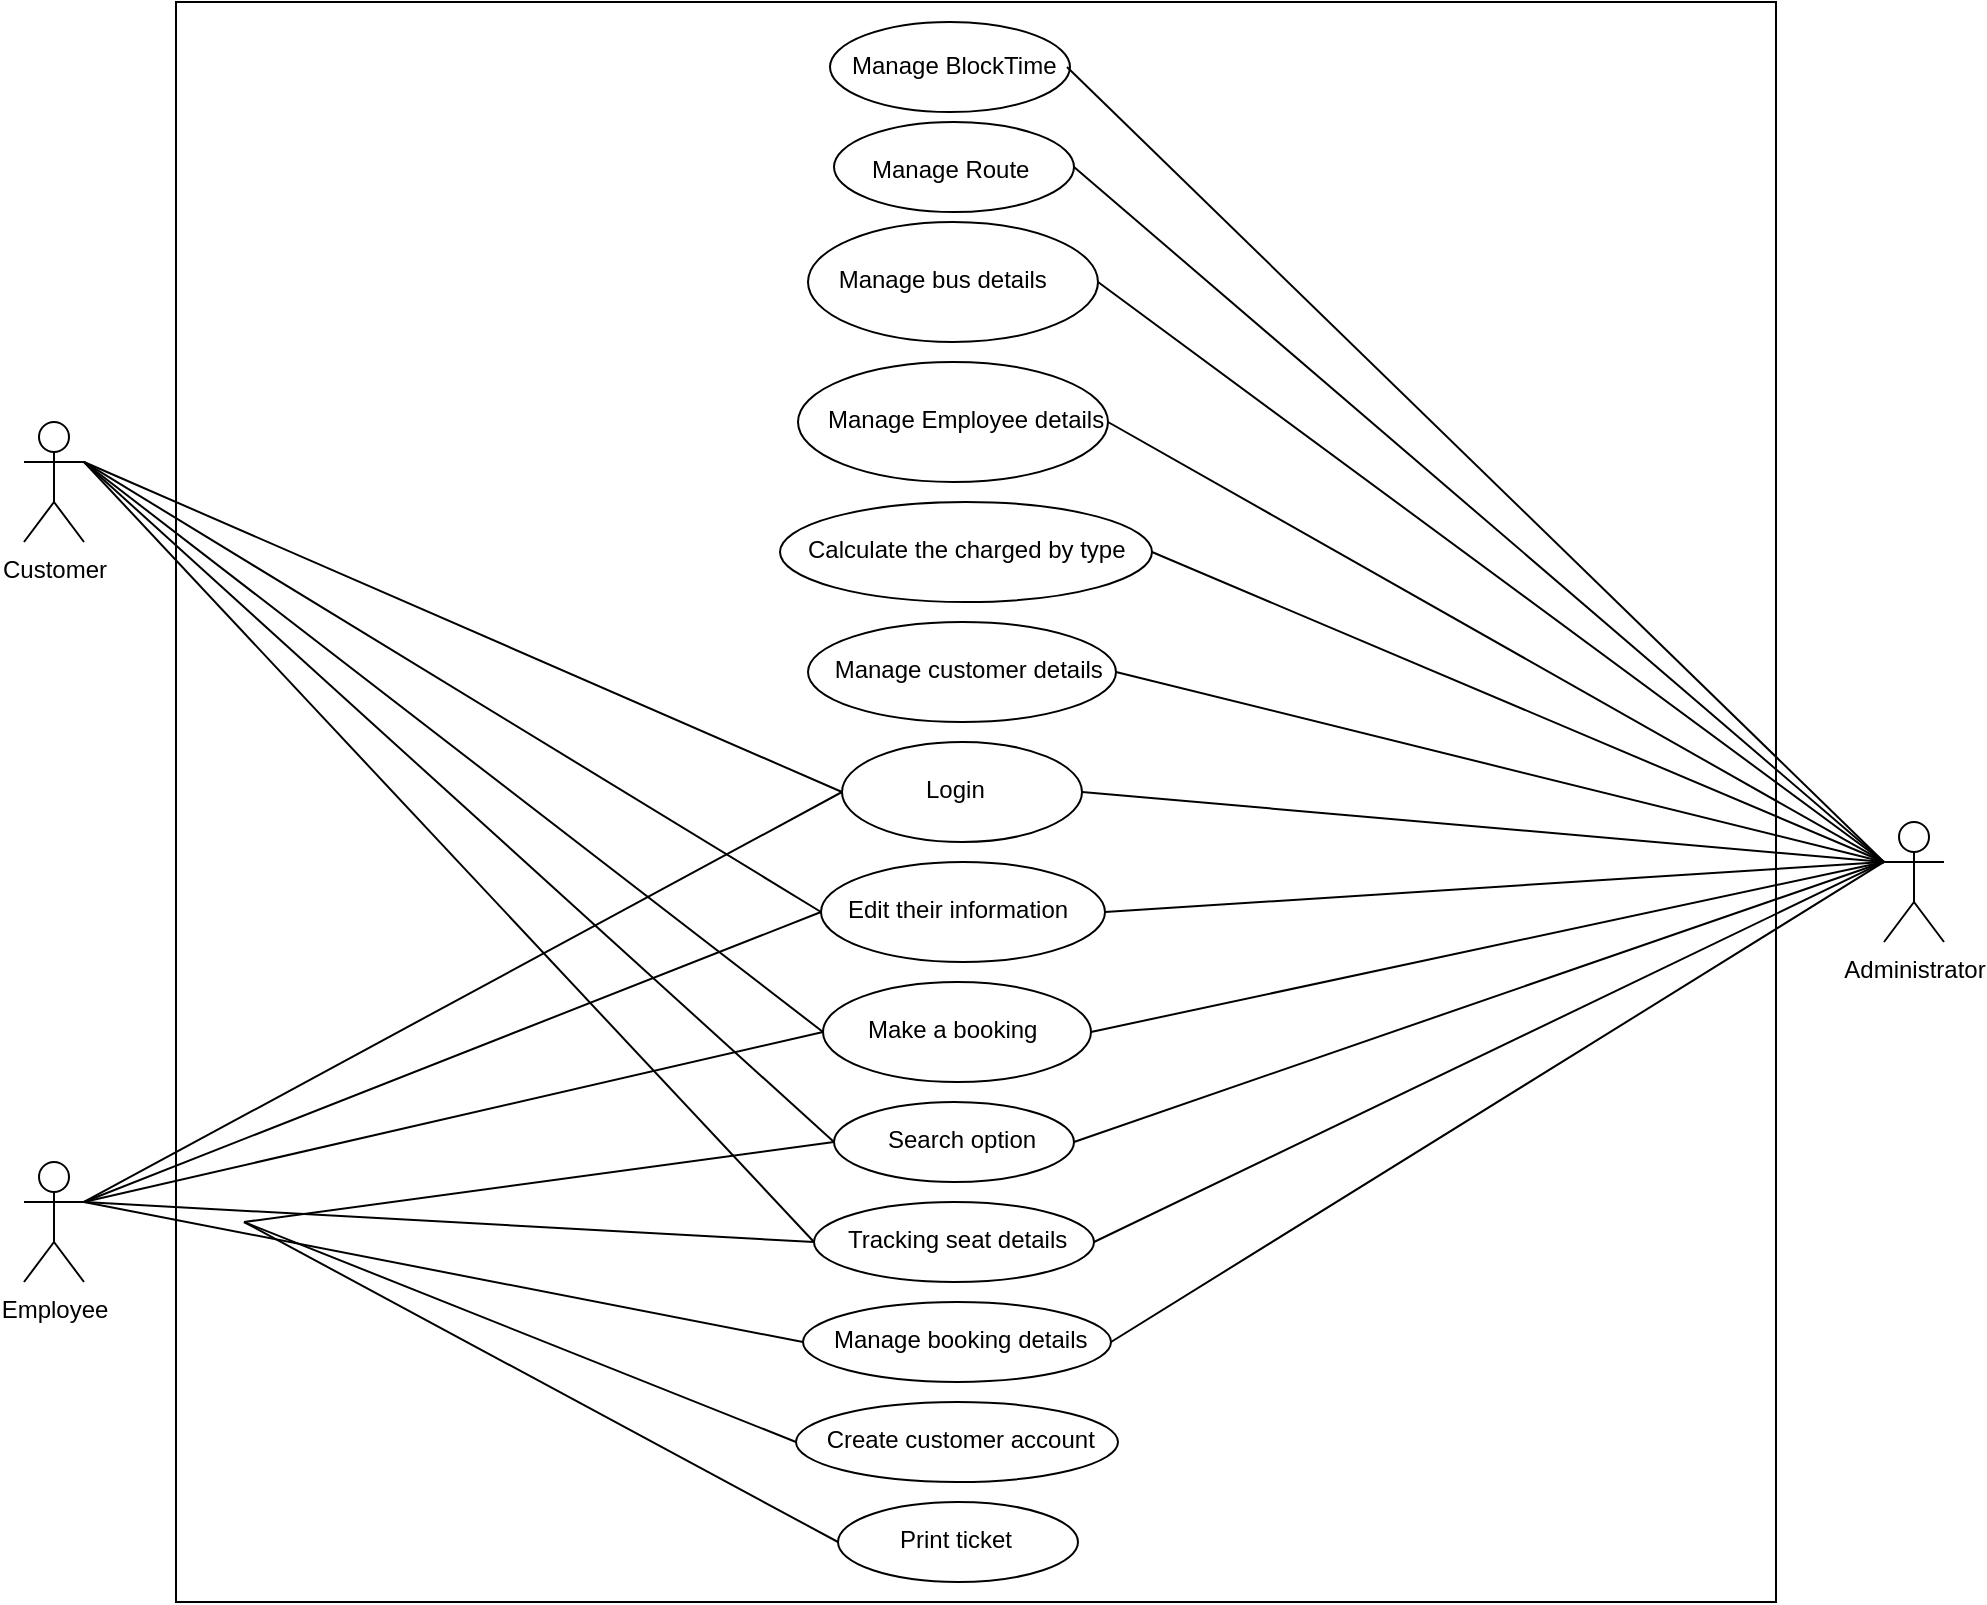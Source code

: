 <mxfile version="12.1.9" type="device" pages="1"><diagram id="W16Bkm2tSr5SuriPQOsM" name="Use Case"><mxGraphModel dx="1874" dy="1666" grid="1" gridSize="10" guides="1" tooltips="1" connect="1" arrows="1" fold="1" page="1" pageScale="1" pageWidth="850" pageHeight="1100" math="0" shadow="0"><root><mxCell id="0"/><mxCell id="1" parent="0"/><mxCell id="DmP5QwcbMPxHJ2L-9DfT-1" value="" style="whiteSpace=wrap;html=1;aspect=fixed;" parent="1" vertex="1"><mxGeometry x="36" y="-70" width="800" height="800" as="geometry"/></mxCell><mxCell id="DmP5QwcbMPxHJ2L-9DfT-2" value="Administrator" style="shape=umlActor;verticalLabelPosition=bottom;labelBackgroundColor=#ffffff;verticalAlign=top;html=1;outlineConnect=0;" parent="1" vertex="1"><mxGeometry x="890" y="340" width="30" height="60" as="geometry"/></mxCell><mxCell id="DmP5QwcbMPxHJ2L-9DfT-3" value="Customer" style="shape=umlActor;verticalLabelPosition=bottom;labelBackgroundColor=#ffffff;verticalAlign=top;html=1;outlineConnect=0;" parent="1" vertex="1"><mxGeometry x="-40" y="140" width="30" height="60" as="geometry"/></mxCell><mxCell id="DmP5QwcbMPxHJ2L-9DfT-4" value="Employee" style="shape=umlActor;verticalLabelPosition=bottom;labelBackgroundColor=#ffffff;verticalAlign=top;html=1;outlineConnect=0;" parent="1" vertex="1"><mxGeometry x="-40" y="510" width="30" height="60" as="geometry"/></mxCell><mxCell id="DmP5QwcbMPxHJ2L-9DfT-9" value="" style="ellipse;whiteSpace=wrap;html=1;" parent="1" vertex="1"><mxGeometry x="352" y="40" width="145" height="60" as="geometry"/></mxCell><mxCell id="DmP5QwcbMPxHJ2L-9DfT-10" value="&amp;nbsp;Manage bus details" style="text;html=1;" parent="1" vertex="1"><mxGeometry x="362" y="55" width="125" height="30" as="geometry"/></mxCell><mxCell id="DmP5QwcbMPxHJ2L-9DfT-11" value="" style="endArrow=none;html=1;exitX=1;exitY=0.5;exitDx=0;exitDy=0;entryX=0;entryY=0.333;entryDx=0;entryDy=0;entryPerimeter=0;" parent="1" source="DmP5QwcbMPxHJ2L-9DfT-9" target="DmP5QwcbMPxHJ2L-9DfT-2" edge="1"><mxGeometry width="50" height="50" relative="1" as="geometry"><mxPoint x="500" y="350" as="sourcePoint"/><mxPoint x="550" y="300" as="targetPoint"/></mxGeometry></mxCell><mxCell id="DmP5QwcbMPxHJ2L-9DfT-12" value="" style="ellipse;whiteSpace=wrap;html=1;" parent="1" vertex="1"><mxGeometry x="347" y="110" width="155" height="60" as="geometry"/></mxCell><mxCell id="DmP5QwcbMPxHJ2L-9DfT-13" value="Manage Employee details" style="text;html=1;" parent="1" vertex="1"><mxGeometry x="359.5" y="125" width="130" height="30" as="geometry"/></mxCell><mxCell id="DmP5QwcbMPxHJ2L-9DfT-14" value="" style="endArrow=none;html=1;exitX=1;exitY=0.5;exitDx=0;exitDy=0;entryX=0;entryY=0.333;entryDx=0;entryDy=0;entryPerimeter=0;" parent="1" source="DmP5QwcbMPxHJ2L-9DfT-12" target="DmP5QwcbMPxHJ2L-9DfT-2" edge="1"><mxGeometry width="50" height="50" relative="1" as="geometry"><mxPoint x="390" y="380" as="sourcePoint"/><mxPoint x="440" y="330" as="targetPoint"/></mxGeometry></mxCell><mxCell id="DmP5QwcbMPxHJ2L-9DfT-18" value="" style="ellipse;whiteSpace=wrap;html=1;" parent="1" vertex="1"><mxGeometry x="338" y="180" width="186" height="50" as="geometry"/></mxCell><mxCell id="DmP5QwcbMPxHJ2L-9DfT-19" value="Calculate the charged by type" style="text;html=1;" parent="1" vertex="1"><mxGeometry x="349.5" y="190" width="170" height="30" as="geometry"/></mxCell><mxCell id="DmP5QwcbMPxHJ2L-9DfT-20" value="" style="endArrow=none;html=1;exitX=1;exitY=0.5;exitDx=0;exitDy=0;entryX=0;entryY=0.333;entryDx=0;entryDy=0;entryPerimeter=0;" parent="1" source="DmP5QwcbMPxHJ2L-9DfT-18" target="DmP5QwcbMPxHJ2L-9DfT-2" edge="1"><mxGeometry width="50" height="50" relative="1" as="geometry"><mxPoint x="440" y="400" as="sourcePoint"/><mxPoint x="490" y="350" as="targetPoint"/></mxGeometry></mxCell><mxCell id="DmP5QwcbMPxHJ2L-9DfT-21" value="" style="ellipse;whiteSpace=wrap;html=1;" parent="1" vertex="1"><mxGeometry x="352" y="240" width="154" height="50" as="geometry"/></mxCell><mxCell id="DmP5QwcbMPxHJ2L-9DfT-22" value="&amp;nbsp;Manage customer details" style="text;html=1;" parent="1" vertex="1"><mxGeometry x="359.5" y="250" width="140" height="30" as="geometry"/></mxCell><mxCell id="DmP5QwcbMPxHJ2L-9DfT-23" value="" style="endArrow=none;html=1;entryX=1;entryY=0.5;entryDx=0;entryDy=0;exitX=0;exitY=0.333;exitDx=0;exitDy=0;exitPerimeter=0;" parent="1" source="DmP5QwcbMPxHJ2L-9DfT-2" target="DmP5QwcbMPxHJ2L-9DfT-21" edge="1"><mxGeometry width="50" height="50" relative="1" as="geometry"><mxPoint x="420" y="440" as="sourcePoint"/><mxPoint x="470" y="390" as="targetPoint"/></mxGeometry></mxCell><mxCell id="DmP5QwcbMPxHJ2L-9DfT-24" value="" style="ellipse;whiteSpace=wrap;html=1;" parent="1" vertex="1"><mxGeometry x="369" y="300" width="120" height="50" as="geometry"/></mxCell><mxCell id="DmP5QwcbMPxHJ2L-9DfT-27" value="Login" style="text;html=1;" parent="1" vertex="1"><mxGeometry x="409" y="310" width="40" height="30" as="geometry"/></mxCell><mxCell id="DmP5QwcbMPxHJ2L-9DfT-29" value="" style="endArrow=none;html=1;exitX=1;exitY=0.333;exitDx=0;exitDy=0;exitPerimeter=0;entryX=0;entryY=0.5;entryDx=0;entryDy=0;" parent="1" source="DmP5QwcbMPxHJ2L-9DfT-3" target="DmP5QwcbMPxHJ2L-9DfT-24" edge="1"><mxGeometry width="50" height="50" relative="1" as="geometry"><mxPoint x="260" y="470" as="sourcePoint"/><mxPoint x="310" y="420" as="targetPoint"/></mxGeometry></mxCell><mxCell id="DmP5QwcbMPxHJ2L-9DfT-30" value="" style="endArrow=none;html=1;fontFamily=Helvetica;fontSize=11;fontColor=#000000;align=center;strokeColor=#000000;entryX=0;entryY=0.5;entryDx=0;entryDy=0;" parent="1" target="DmP5QwcbMPxHJ2L-9DfT-42" edge="1"><mxGeometry width="50" height="50" relative="1" as="geometry"><mxPoint x="70" y="540" as="sourcePoint"/><mxPoint x="300" y="470" as="targetPoint"/></mxGeometry></mxCell><mxCell id="DmP5QwcbMPxHJ2L-9DfT-31" value="" style="endArrow=none;html=1;exitX=1;exitY=0.5;exitDx=0;exitDy=0;entryX=0;entryY=0.333;entryDx=0;entryDy=0;entryPerimeter=0;" parent="1" source="DmP5QwcbMPxHJ2L-9DfT-24" target="DmP5QwcbMPxHJ2L-9DfT-2" edge="1"><mxGeometry width="50" height="50" relative="1" as="geometry"><mxPoint x="460" y="520" as="sourcePoint"/><mxPoint x="800" y="370" as="targetPoint"/></mxGeometry></mxCell><mxCell id="DmP5QwcbMPxHJ2L-9DfT-32" value="" style="ellipse;whiteSpace=wrap;html=1;" parent="1" vertex="1"><mxGeometry x="358.5" y="360" width="142" height="50" as="geometry"/></mxCell><mxCell id="DmP5QwcbMPxHJ2L-9DfT-33" value="Edit their information" style="text;html=1;" parent="1" vertex="1"><mxGeometry x="369.5" y="370" width="120" height="30" as="geometry"/></mxCell><mxCell id="DmP5QwcbMPxHJ2L-9DfT-34" value="" style="endArrow=none;html=1;exitX=1;exitY=0.333;exitDx=0;exitDy=0;exitPerimeter=0;entryX=0;entryY=0.5;entryDx=0;entryDy=0;" parent="1" source="DmP5QwcbMPxHJ2L-9DfT-3" target="DmP5QwcbMPxHJ2L-9DfT-32" edge="1"><mxGeometry width="50" height="50" relative="1" as="geometry"><mxPoint x="190" y="380" as="sourcePoint"/><mxPoint x="240" y="330" as="targetPoint"/></mxGeometry></mxCell><mxCell id="DmP5QwcbMPxHJ2L-9DfT-35" value="" style="endArrow=none;html=1;exitX=1;exitY=0.333;exitDx=0;exitDy=0;exitPerimeter=0;entryX=0;entryY=0.5;entryDx=0;entryDy=0;" parent="1" source="DmP5QwcbMPxHJ2L-9DfT-4" target="DmP5QwcbMPxHJ2L-9DfT-32" edge="1"><mxGeometry width="50" height="50" relative="1" as="geometry"><mxPoint x="370" y="580" as="sourcePoint"/><mxPoint x="360" y="390" as="targetPoint"/></mxGeometry></mxCell><mxCell id="DmP5QwcbMPxHJ2L-9DfT-36" value="" style="endArrow=none;html=1;exitX=1;exitY=0.5;exitDx=0;exitDy=0;entryX=0;entryY=0.333;entryDx=0;entryDy=0;entryPerimeter=0;" parent="1" source="DmP5QwcbMPxHJ2L-9DfT-32" target="DmP5QwcbMPxHJ2L-9DfT-2" edge="1"><mxGeometry width="50" height="50" relative="1" as="geometry"><mxPoint x="580" y="540" as="sourcePoint"/><mxPoint x="800" y="380" as="targetPoint"/></mxGeometry></mxCell><mxCell id="DmP5QwcbMPxHJ2L-9DfT-37" value="" style="ellipse;whiteSpace=wrap;html=1;" parent="1" vertex="1"><mxGeometry x="359.5" y="420" width="134" height="50" as="geometry"/></mxCell><mxCell id="DmP5QwcbMPxHJ2L-9DfT-38" value="Make a booking" style="text;html=1;" parent="1" vertex="1"><mxGeometry x="379.5" y="430" width="100" height="30" as="geometry"/></mxCell><mxCell id="DmP5QwcbMPxHJ2L-9DfT-39" value="" style="endArrow=none;html=1;exitX=1;exitY=0.333;exitDx=0;exitDy=0;exitPerimeter=0;entryX=0;entryY=0.5;entryDx=0;entryDy=0;" parent="1" source="DmP5QwcbMPxHJ2L-9DfT-4" target="DmP5QwcbMPxHJ2L-9DfT-37" edge="1"><mxGeometry width="50" height="50" relative="1" as="geometry"><mxPoint x="290" y="540" as="sourcePoint"/><mxPoint x="340" y="490" as="targetPoint"/></mxGeometry></mxCell><mxCell id="DmP5QwcbMPxHJ2L-9DfT-40" value="" style="endArrow=none;html=1;exitX=1;exitY=0.333;exitDx=0;exitDy=0;exitPerimeter=0;entryX=0;entryY=0.5;entryDx=0;entryDy=0;" parent="1" source="DmP5QwcbMPxHJ2L-9DfT-3" target="DmP5QwcbMPxHJ2L-9DfT-37" edge="1"><mxGeometry width="50" height="50" relative="1" as="geometry"><mxPoint x="190" y="410" as="sourcePoint"/><mxPoint x="240" y="360" as="targetPoint"/></mxGeometry></mxCell><mxCell id="DmP5QwcbMPxHJ2L-9DfT-41" value="" style="endArrow=none;html=1;exitX=1;exitY=0.5;exitDx=0;exitDy=0;entryX=0;entryY=0.333;entryDx=0;entryDy=0;entryPerimeter=0;" parent="1" source="DmP5QwcbMPxHJ2L-9DfT-37" target="DmP5QwcbMPxHJ2L-9DfT-2" edge="1"><mxGeometry width="50" height="50" relative="1" as="geometry"><mxPoint x="550" y="530" as="sourcePoint"/><mxPoint x="800" y="380" as="targetPoint"/></mxGeometry></mxCell><mxCell id="DmP5QwcbMPxHJ2L-9DfT-42" value="" style="ellipse;whiteSpace=wrap;html=1;" parent="1" vertex="1"><mxGeometry x="365" y="480" width="120" height="40" as="geometry"/></mxCell><mxCell id="DmP5QwcbMPxHJ2L-9DfT-43" value="Search option" style="text;html=1;" parent="1" vertex="1"><mxGeometry x="389.5" y="485" width="80" height="30" as="geometry"/></mxCell><mxCell id="DmP5QwcbMPxHJ2L-9DfT-44" value="" style="endArrow=none;html=1;exitX=1;exitY=0.333;exitDx=0;exitDy=0;exitPerimeter=0;entryX=0;entryY=0.5;entryDx=0;entryDy=0;" parent="1" source="DmP5QwcbMPxHJ2L-9DfT-3" target="DmP5QwcbMPxHJ2L-9DfT-42" edge="1"><mxGeometry width="50" height="50" relative="1" as="geometry"><mxPoint x="170" y="440" as="sourcePoint"/><mxPoint x="220" y="390" as="targetPoint"/></mxGeometry></mxCell><mxCell id="DmP5QwcbMPxHJ2L-9DfT-45" value="" style="endArrow=none;html=1;exitX=1;exitY=0.333;exitDx=0;exitDy=0;exitPerimeter=0;entryX=0;entryY=0.5;entryDx=0;entryDy=0;" parent="1" source="DmP5QwcbMPxHJ2L-9DfT-4" target="DmP5QwcbMPxHJ2L-9DfT-24" edge="1"><mxGeometry width="50" height="50" relative="1" as="geometry"><mxPoint x="150" y="430" as="sourcePoint"/><mxPoint x="200" y="380" as="targetPoint"/></mxGeometry></mxCell><mxCell id="DmP5QwcbMPxHJ2L-9DfT-46" value="" style="endArrow=none;html=1;exitX=1;exitY=0.5;exitDx=0;exitDy=0;entryX=0;entryY=0.333;entryDx=0;entryDy=0;entryPerimeter=0;" parent="1" source="DmP5QwcbMPxHJ2L-9DfT-42" target="DmP5QwcbMPxHJ2L-9DfT-2" edge="1"><mxGeometry width="50" height="50" relative="1" as="geometry"><mxPoint x="670" y="540" as="sourcePoint"/><mxPoint x="720" y="490" as="targetPoint"/></mxGeometry></mxCell><mxCell id="DmP5QwcbMPxHJ2L-9DfT-47" value="" style="ellipse;whiteSpace=wrap;html=1;" parent="1" vertex="1"><mxGeometry x="355" y="530" width="140" height="40" as="geometry"/></mxCell><mxCell id="DmP5QwcbMPxHJ2L-9DfT-48" value="Tracking seat details" style="text;html=1;" parent="1" vertex="1"><mxGeometry x="369.5" y="535" width="120" height="30" as="geometry"/></mxCell><mxCell id="DmP5QwcbMPxHJ2L-9DfT-49" value="" style="endArrow=none;html=1;exitX=1;exitY=0.333;exitDx=0;exitDy=0;exitPerimeter=0;entryX=0;entryY=0.5;entryDx=0;entryDy=0;" parent="1" source="DmP5QwcbMPxHJ2L-9DfT-3" target="DmP5QwcbMPxHJ2L-9DfT-47" edge="1"><mxGeometry width="50" height="50" relative="1" as="geometry"><mxPoint x="150" y="410" as="sourcePoint"/><mxPoint x="200" y="360" as="targetPoint"/></mxGeometry></mxCell><mxCell id="DmP5QwcbMPxHJ2L-9DfT-50" value="" style="endArrow=none;html=1;exitX=1;exitY=0.333;exitDx=0;exitDy=0;exitPerimeter=0;entryX=0;entryY=0.5;entryDx=0;entryDy=0;" parent="1" source="DmP5QwcbMPxHJ2L-9DfT-4" target="DmP5QwcbMPxHJ2L-9DfT-47" edge="1"><mxGeometry width="50" height="50" relative="1" as="geometry"><mxPoint x="180" y="620" as="sourcePoint"/><mxPoint x="230" y="570" as="targetPoint"/></mxGeometry></mxCell><mxCell id="DmP5QwcbMPxHJ2L-9DfT-51" value="" style="endArrow=none;html=1;exitX=1;exitY=0.5;exitDx=0;exitDy=0;entryX=0;entryY=0.333;entryDx=0;entryDy=0;entryPerimeter=0;" parent="1" source="DmP5QwcbMPxHJ2L-9DfT-47" target="DmP5QwcbMPxHJ2L-9DfT-2" edge="1"><mxGeometry width="50" height="50" relative="1" as="geometry"><mxPoint x="650" y="530" as="sourcePoint"/><mxPoint x="800" y="380" as="targetPoint"/></mxGeometry></mxCell><mxCell id="DmP5QwcbMPxHJ2L-9DfT-52" value="" style="ellipse;whiteSpace=wrap;html=1;" parent="1" vertex="1"><mxGeometry x="349.5" y="580" width="154" height="40" as="geometry"/></mxCell><mxCell id="DmP5QwcbMPxHJ2L-9DfT-53" value="Manage booking details" style="text;html=1;" parent="1" vertex="1"><mxGeometry x="363" y="585" width="124" height="30" as="geometry"/></mxCell><mxCell id="DmP5QwcbMPxHJ2L-9DfT-54" value="" style="endArrow=none;html=1;exitX=1;exitY=0.333;exitDx=0;exitDy=0;exitPerimeter=0;entryX=0;entryY=0.5;entryDx=0;entryDy=0;" parent="1" source="DmP5QwcbMPxHJ2L-9DfT-4" target="DmP5QwcbMPxHJ2L-9DfT-52" edge="1"><mxGeometry width="50" height="50" relative="1" as="geometry"><mxPoint x="240" y="650" as="sourcePoint"/><mxPoint x="290" y="600" as="targetPoint"/></mxGeometry></mxCell><mxCell id="DmP5QwcbMPxHJ2L-9DfT-55" value="" style="endArrow=none;html=1;exitX=1;exitY=0.5;exitDx=0;exitDy=0;entryX=0;entryY=0.333;entryDx=0;entryDy=0;entryPerimeter=0;" parent="1" source="DmP5QwcbMPxHJ2L-9DfT-52" target="DmP5QwcbMPxHJ2L-9DfT-2" edge="1"><mxGeometry width="50" height="50" relative="1" as="geometry"><mxPoint x="640" y="610" as="sourcePoint"/><mxPoint x="800" y="380" as="targetPoint"/></mxGeometry></mxCell><mxCell id="DmP5QwcbMPxHJ2L-9DfT-56" value="" style="ellipse;whiteSpace=wrap;html=1;" parent="1" vertex="1"><mxGeometry x="346" y="630" width="161" height="40" as="geometry"/></mxCell><mxCell id="DmP5QwcbMPxHJ2L-9DfT-57" value="&amp;nbsp;Create customer account" style="text;html=1;" parent="1" vertex="1"><mxGeometry x="356" y="635" width="150" height="30" as="geometry"/></mxCell><mxCell id="DmP5QwcbMPxHJ2L-9DfT-58" value="" style="endArrow=none;html=1;entryX=0;entryY=0.5;entryDx=0;entryDy=0;" parent="1" target="DmP5QwcbMPxHJ2L-9DfT-56" edge="1"><mxGeometry width="50" height="50" relative="1" as="geometry"><mxPoint x="70" y="540" as="sourcePoint"/><mxPoint x="220" y="590" as="targetPoint"/></mxGeometry></mxCell><mxCell id="DmP5QwcbMPxHJ2L-9DfT-59" value="" style="ellipse;whiteSpace=wrap;html=1;" parent="1" vertex="1"><mxGeometry x="367" y="680" width="120" height="40" as="geometry"/></mxCell><mxCell id="DmP5QwcbMPxHJ2L-9DfT-60" value="Print ticket" style="text;html=1;" parent="1" vertex="1"><mxGeometry x="396" y="685" width="70" height="30" as="geometry"/></mxCell><mxCell id="DmP5QwcbMPxHJ2L-9DfT-61" value="" style="endArrow=none;html=1;entryX=0;entryY=0.5;entryDx=0;entryDy=0;" parent="1" target="DmP5QwcbMPxHJ2L-9DfT-59" edge="1"><mxGeometry width="50" height="50" relative="1" as="geometry"><mxPoint x="70" y="540" as="sourcePoint"/><mxPoint x="200" y="620" as="targetPoint"/></mxGeometry></mxCell><mxCell id="DmP5QwcbMPxHJ2L-9DfT-62" value="" style="ellipse;whiteSpace=wrap;html=1;" parent="1" vertex="1"><mxGeometry x="365" y="-10" width="120" height="45" as="geometry"/></mxCell><mxCell id="DmP5QwcbMPxHJ2L-9DfT-63" value="Manage Route" style="text;html=1;" parent="1" vertex="1"><mxGeometry x="382" width="90" height="30" as="geometry"/></mxCell><mxCell id="DmP5QwcbMPxHJ2L-9DfT-65" value="" style="endArrow=none;html=1;exitX=1;exitY=0.5;exitDx=0;exitDy=0;entryX=0;entryY=0.333;entryDx=0;entryDy=0;entryPerimeter=0;" parent="1" source="DmP5QwcbMPxHJ2L-9DfT-62" target="DmP5QwcbMPxHJ2L-9DfT-2" edge="1"><mxGeometry width="50" height="50" relative="1" as="geometry"><mxPoint x="750" y="90" as="sourcePoint"/><mxPoint x="1010" y="390" as="targetPoint"/></mxGeometry></mxCell><mxCell id="DmP5QwcbMPxHJ2L-9DfT-66" value="" style="ellipse;whiteSpace=wrap;html=1;" parent="1" vertex="1"><mxGeometry x="363" y="-60" width="120" height="45" as="geometry"/></mxCell><mxCell id="DmP5QwcbMPxHJ2L-9DfT-67" value="Manage BlockTime" style="text;html=1;" parent="1" vertex="1"><mxGeometry x="371.5" y="-52.5" width="110" height="30" as="geometry"/></mxCell><mxCell id="DmP5QwcbMPxHJ2L-9DfT-68" value="" style="endArrow=none;html=1;entryX=1;entryY=0.5;entryDx=0;entryDy=0;exitX=0;exitY=0.333;exitDx=0;exitDy=0;exitPerimeter=0;" parent="1" source="DmP5QwcbMPxHJ2L-9DfT-2" target="DmP5QwcbMPxHJ2L-9DfT-67" edge="1"><mxGeometry width="50" height="50" relative="1" as="geometry"><mxPoint x="660" y="110" as="sourcePoint"/><mxPoint x="710" y="60" as="targetPoint"/></mxGeometry></mxCell></root></mxGraphModel></diagram></mxfile>